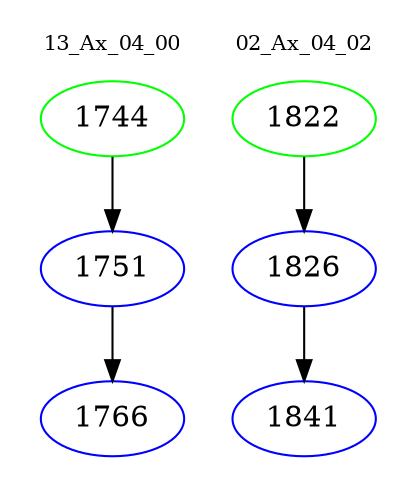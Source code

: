 digraph{
subgraph cluster_0 {
color = white
label = "13_Ax_04_00";
fontsize=10;
T0_1744 [label="1744", color="green"]
T0_1744 -> T0_1751 [color="black"]
T0_1751 [label="1751", color="blue"]
T0_1751 -> T0_1766 [color="black"]
T0_1766 [label="1766", color="blue"]
}
subgraph cluster_1 {
color = white
label = "02_Ax_04_02";
fontsize=10;
T1_1822 [label="1822", color="green"]
T1_1822 -> T1_1826 [color="black"]
T1_1826 [label="1826", color="blue"]
T1_1826 -> T1_1841 [color="black"]
T1_1841 [label="1841", color="blue"]
}
}
